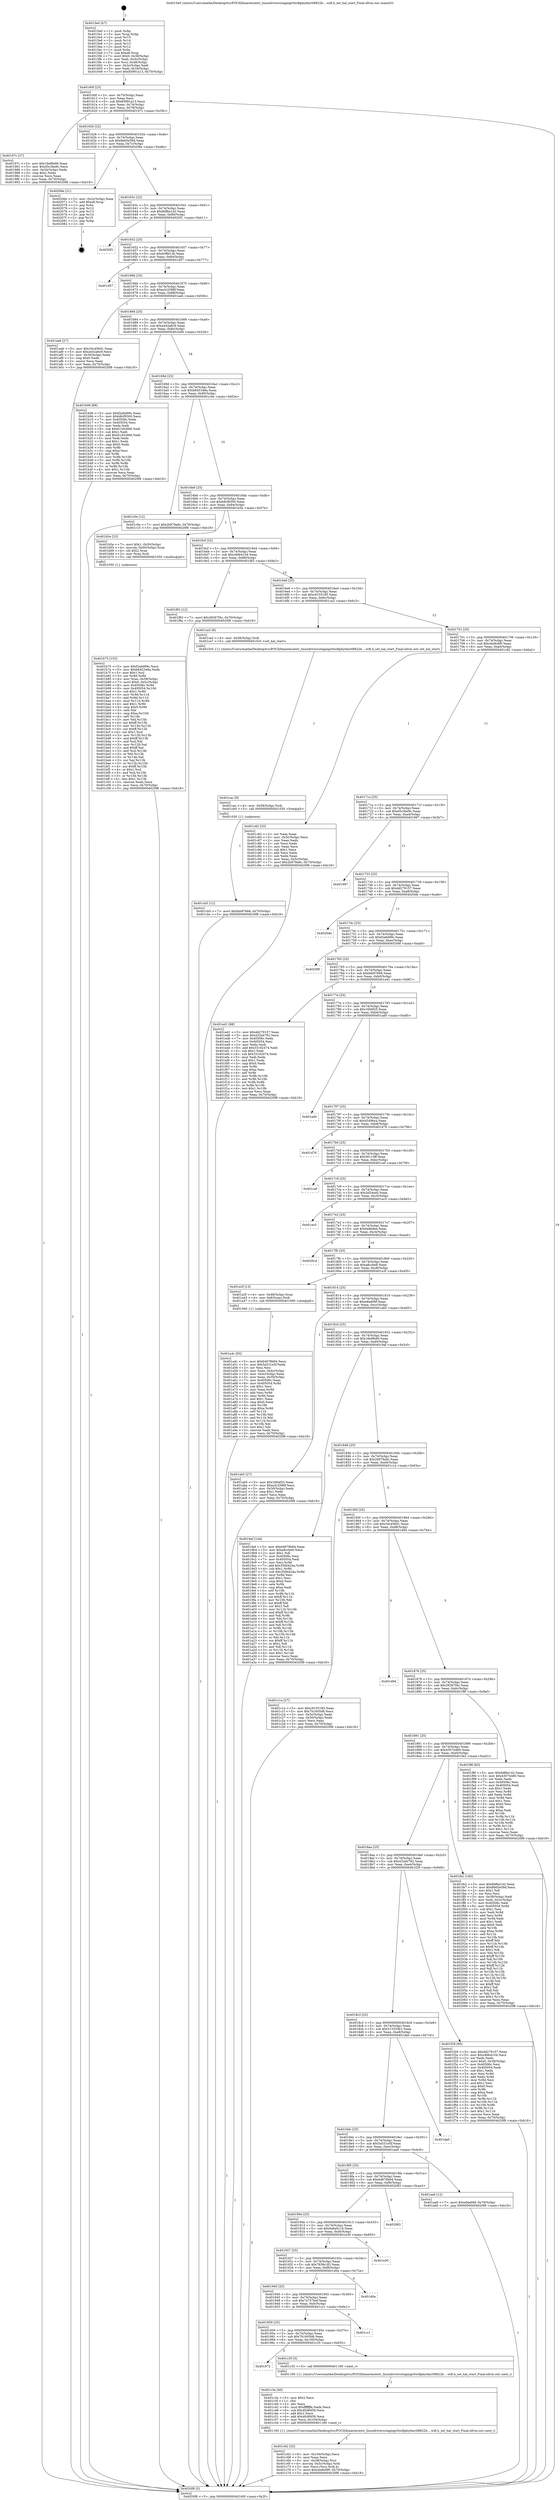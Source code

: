 digraph "0x4015e0" {
  label = "0x4015e0 (/mnt/c/Users/mathe/Desktop/tcc/POCII/binaries/extr_linuxdriversstagingrtlwifiphydmrtl8822b....wifi.h_set_hal_start_Final-ollvm.out::main(0))"
  labelloc = "t"
  node[shape=record]

  Entry [label="",width=0.3,height=0.3,shape=circle,fillcolor=black,style=filled]
  "0x40160f" [label="{
     0x40160f [23]\l
     | [instrs]\l
     &nbsp;&nbsp;0x40160f \<+3\>: mov -0x70(%rbp),%eax\l
     &nbsp;&nbsp;0x401612 \<+2\>: mov %eax,%ecx\l
     &nbsp;&nbsp;0x401614 \<+6\>: sub $0x85991a13,%ecx\l
     &nbsp;&nbsp;0x40161a \<+3\>: mov %eax,-0x74(%rbp)\l
     &nbsp;&nbsp;0x40161d \<+3\>: mov %ecx,-0x78(%rbp)\l
     &nbsp;&nbsp;0x401620 \<+6\>: je 000000000040197c \<main+0x39c\>\l
  }"]
  "0x40197c" [label="{
     0x40197c [27]\l
     | [instrs]\l
     &nbsp;&nbsp;0x40197c \<+5\>: mov $0x16e9fe90,%eax\l
     &nbsp;&nbsp;0x401981 \<+5\>: mov $0xd5c3be9c,%ecx\l
     &nbsp;&nbsp;0x401986 \<+3\>: mov -0x34(%rbp),%edx\l
     &nbsp;&nbsp;0x401989 \<+3\>: cmp $0x2,%edx\l
     &nbsp;&nbsp;0x40198c \<+3\>: cmovne %ecx,%eax\l
     &nbsp;&nbsp;0x40198f \<+3\>: mov %eax,-0x70(%rbp)\l
     &nbsp;&nbsp;0x401992 \<+5\>: jmp 00000000004020f8 \<main+0xb18\>\l
  }"]
  "0x401626" [label="{
     0x401626 [22]\l
     | [instrs]\l
     &nbsp;&nbsp;0x401626 \<+5\>: jmp 000000000040162b \<main+0x4b\>\l
     &nbsp;&nbsp;0x40162b \<+3\>: mov -0x74(%rbp),%eax\l
     &nbsp;&nbsp;0x40162e \<+5\>: sub $0x8b65e59d,%eax\l
     &nbsp;&nbsp;0x401633 \<+3\>: mov %eax,-0x7c(%rbp)\l
     &nbsp;&nbsp;0x401636 \<+6\>: je 000000000040206e \<main+0xa8e\>\l
  }"]
  "0x4020f8" [label="{
     0x4020f8 [5]\l
     | [instrs]\l
     &nbsp;&nbsp;0x4020f8 \<+5\>: jmp 000000000040160f \<main+0x2f\>\l
  }"]
  "0x4015e0" [label="{
     0x4015e0 [47]\l
     | [instrs]\l
     &nbsp;&nbsp;0x4015e0 \<+1\>: push %rbp\l
     &nbsp;&nbsp;0x4015e1 \<+3\>: mov %rsp,%rbp\l
     &nbsp;&nbsp;0x4015e4 \<+2\>: push %r15\l
     &nbsp;&nbsp;0x4015e6 \<+2\>: push %r14\l
     &nbsp;&nbsp;0x4015e8 \<+2\>: push %r13\l
     &nbsp;&nbsp;0x4015ea \<+2\>: push %r12\l
     &nbsp;&nbsp;0x4015ec \<+1\>: push %rbx\l
     &nbsp;&nbsp;0x4015ed \<+7\>: sub $0xe8,%rsp\l
     &nbsp;&nbsp;0x4015f4 \<+7\>: movl $0x0,-0x38(%rbp)\l
     &nbsp;&nbsp;0x4015fb \<+3\>: mov %edi,-0x3c(%rbp)\l
     &nbsp;&nbsp;0x4015fe \<+4\>: mov %rsi,-0x48(%rbp)\l
     &nbsp;&nbsp;0x401602 \<+3\>: mov -0x3c(%rbp),%edi\l
     &nbsp;&nbsp;0x401605 \<+3\>: mov %edi,-0x34(%rbp)\l
     &nbsp;&nbsp;0x401608 \<+7\>: movl $0x85991a13,-0x70(%rbp)\l
  }"]
  Exit [label="",width=0.3,height=0.3,shape=circle,fillcolor=black,style=filled,peripheries=2]
  "0x40206e" [label="{
     0x40206e [21]\l
     | [instrs]\l
     &nbsp;&nbsp;0x40206e \<+3\>: mov -0x2c(%rbp),%eax\l
     &nbsp;&nbsp;0x402071 \<+7\>: add $0xe8,%rsp\l
     &nbsp;&nbsp;0x402078 \<+1\>: pop %rbx\l
     &nbsp;&nbsp;0x402079 \<+2\>: pop %r12\l
     &nbsp;&nbsp;0x40207b \<+2\>: pop %r13\l
     &nbsp;&nbsp;0x40207d \<+2\>: pop %r14\l
     &nbsp;&nbsp;0x40207f \<+2\>: pop %r15\l
     &nbsp;&nbsp;0x402081 \<+1\>: pop %rbp\l
     &nbsp;&nbsp;0x402082 \<+1\>: ret\l
  }"]
  "0x40163c" [label="{
     0x40163c [22]\l
     | [instrs]\l
     &nbsp;&nbsp;0x40163c \<+5\>: jmp 0000000000401641 \<main+0x61\>\l
     &nbsp;&nbsp;0x401641 \<+3\>: mov -0x74(%rbp),%eax\l
     &nbsp;&nbsp;0x401644 \<+5\>: sub $0x8df6a142,%eax\l
     &nbsp;&nbsp;0x401649 \<+3\>: mov %eax,-0x80(%rbp)\l
     &nbsp;&nbsp;0x40164c \<+6\>: je 00000000004020f1 \<main+0xb11\>\l
  }"]
  "0x401cb5" [label="{
     0x401cb5 [12]\l
     | [instrs]\l
     &nbsp;&nbsp;0x401cb5 \<+7\>: movl $0xfab97666,-0x70(%rbp)\l
     &nbsp;&nbsp;0x401cbc \<+5\>: jmp 00000000004020f8 \<main+0xb18\>\l
  }"]
  "0x4020f1" [label="{
     0x4020f1\l
  }", style=dashed]
  "0x401652" [label="{
     0x401652 [25]\l
     | [instrs]\l
     &nbsp;&nbsp;0x401652 \<+5\>: jmp 0000000000401657 \<main+0x77\>\l
     &nbsp;&nbsp;0x401657 \<+3\>: mov -0x74(%rbp),%eax\l
     &nbsp;&nbsp;0x40165a \<+5\>: sub $0x93ffd13b,%eax\l
     &nbsp;&nbsp;0x40165f \<+6\>: mov %eax,-0x84(%rbp)\l
     &nbsp;&nbsp;0x401665 \<+6\>: je 0000000000401d57 \<main+0x777\>\l
  }"]
  "0x401cac" [label="{
     0x401cac [9]\l
     | [instrs]\l
     &nbsp;&nbsp;0x401cac \<+4\>: mov -0x58(%rbp),%rdi\l
     &nbsp;&nbsp;0x401cb0 \<+5\>: call 0000000000401030 \<free@plt\>\l
     | [calls]\l
     &nbsp;&nbsp;0x401030 \{1\} (unknown)\l
  }"]
  "0x401d57" [label="{
     0x401d57\l
  }", style=dashed]
  "0x40166b" [label="{
     0x40166b [25]\l
     | [instrs]\l
     &nbsp;&nbsp;0x40166b \<+5\>: jmp 0000000000401670 \<main+0x90\>\l
     &nbsp;&nbsp;0x401670 \<+3\>: mov -0x74(%rbp),%eax\l
     &nbsp;&nbsp;0x401673 \<+5\>: sub $0xa3c2588f,%eax\l
     &nbsp;&nbsp;0x401678 \<+6\>: mov %eax,-0x88(%rbp)\l
     &nbsp;&nbsp;0x40167e \<+6\>: je 0000000000401aeb \<main+0x50b\>\l
  }"]
  "0x401c62" [label="{
     0x401c62 [32]\l
     | [instrs]\l
     &nbsp;&nbsp;0x401c62 \<+6\>: mov -0x104(%rbp),%ecx\l
     &nbsp;&nbsp;0x401c68 \<+3\>: imul %eax,%ecx\l
     &nbsp;&nbsp;0x401c6b \<+4\>: mov -0x58(%rbp),%rsi\l
     &nbsp;&nbsp;0x401c6f \<+4\>: movslq -0x5c(%rbp),%rdi\l
     &nbsp;&nbsp;0x401c73 \<+3\>: mov %ecx,(%rsi,%rdi,4)\l
     &nbsp;&nbsp;0x401c76 \<+7\>: movl $0xcbe8c6f0,-0x70(%rbp)\l
     &nbsp;&nbsp;0x401c7d \<+5\>: jmp 00000000004020f8 \<main+0xb18\>\l
  }"]
  "0x401aeb" [label="{
     0x401aeb [27]\l
     | [instrs]\l
     &nbsp;&nbsp;0x401aeb \<+5\>: mov $0x34c456d1,%eax\l
     &nbsp;&nbsp;0x401af0 \<+5\>: mov $0xa442a6c9,%ecx\l
     &nbsp;&nbsp;0x401af5 \<+3\>: mov -0x30(%rbp),%edx\l
     &nbsp;&nbsp;0x401af8 \<+3\>: cmp $0x0,%edx\l
     &nbsp;&nbsp;0x401afb \<+3\>: cmove %ecx,%eax\l
     &nbsp;&nbsp;0x401afe \<+3\>: mov %eax,-0x70(%rbp)\l
     &nbsp;&nbsp;0x401b01 \<+5\>: jmp 00000000004020f8 \<main+0xb18\>\l
  }"]
  "0x401684" [label="{
     0x401684 [25]\l
     | [instrs]\l
     &nbsp;&nbsp;0x401684 \<+5\>: jmp 0000000000401689 \<main+0xa9\>\l
     &nbsp;&nbsp;0x401689 \<+3\>: mov -0x74(%rbp),%eax\l
     &nbsp;&nbsp;0x40168c \<+5\>: sub $0xa442a6c9,%eax\l
     &nbsp;&nbsp;0x401691 \<+6\>: mov %eax,-0x8c(%rbp)\l
     &nbsp;&nbsp;0x401697 \<+6\>: je 0000000000401b06 \<main+0x526\>\l
  }"]
  "0x401c3a" [label="{
     0x401c3a [40]\l
     | [instrs]\l
     &nbsp;&nbsp;0x401c3a \<+5\>: mov $0x2,%ecx\l
     &nbsp;&nbsp;0x401c3f \<+1\>: cltd\l
     &nbsp;&nbsp;0x401c40 \<+2\>: idiv %ecx\l
     &nbsp;&nbsp;0x401c42 \<+6\>: imul $0xfffffffe,%edx,%ecx\l
     &nbsp;&nbsp;0x401c48 \<+6\>: sub $0x4fc8f458,%ecx\l
     &nbsp;&nbsp;0x401c4e \<+3\>: add $0x1,%ecx\l
     &nbsp;&nbsp;0x401c51 \<+6\>: add $0x4fc8f458,%ecx\l
     &nbsp;&nbsp;0x401c57 \<+6\>: mov %ecx,-0x104(%rbp)\l
     &nbsp;&nbsp;0x401c5d \<+5\>: call 0000000000401160 \<next_i\>\l
     | [calls]\l
     &nbsp;&nbsp;0x401160 \{1\} (/mnt/c/Users/mathe/Desktop/tcc/POCII/binaries/extr_linuxdriversstagingrtlwifiphydmrtl8822b....wifi.h_set_hal_start_Final-ollvm.out::next_i)\l
  }"]
  "0x401b06" [label="{
     0x401b06 [88]\l
     | [instrs]\l
     &nbsp;&nbsp;0x401b06 \<+5\>: mov $0xf2a6d99c,%eax\l
     &nbsp;&nbsp;0x401b0b \<+5\>: mov $0xb8cf9300,%ecx\l
     &nbsp;&nbsp;0x401b10 \<+7\>: mov 0x40506c,%edx\l
     &nbsp;&nbsp;0x401b17 \<+7\>: mov 0x405054,%esi\l
     &nbsp;&nbsp;0x401b1e \<+2\>: mov %edx,%edi\l
     &nbsp;&nbsp;0x401b20 \<+6\>: sub $0x6145c666,%edi\l
     &nbsp;&nbsp;0x401b26 \<+3\>: sub $0x1,%edi\l
     &nbsp;&nbsp;0x401b29 \<+6\>: add $0x6145c666,%edi\l
     &nbsp;&nbsp;0x401b2f \<+3\>: imul %edi,%edx\l
     &nbsp;&nbsp;0x401b32 \<+3\>: and $0x1,%edx\l
     &nbsp;&nbsp;0x401b35 \<+3\>: cmp $0x0,%edx\l
     &nbsp;&nbsp;0x401b38 \<+4\>: sete %r8b\l
     &nbsp;&nbsp;0x401b3c \<+3\>: cmp $0xa,%esi\l
     &nbsp;&nbsp;0x401b3f \<+4\>: setl %r9b\l
     &nbsp;&nbsp;0x401b43 \<+3\>: mov %r8b,%r10b\l
     &nbsp;&nbsp;0x401b46 \<+3\>: and %r9b,%r10b\l
     &nbsp;&nbsp;0x401b49 \<+3\>: xor %r9b,%r8b\l
     &nbsp;&nbsp;0x401b4c \<+3\>: or %r8b,%r10b\l
     &nbsp;&nbsp;0x401b4f \<+4\>: test $0x1,%r10b\l
     &nbsp;&nbsp;0x401b53 \<+3\>: cmovne %ecx,%eax\l
     &nbsp;&nbsp;0x401b56 \<+3\>: mov %eax,-0x70(%rbp)\l
     &nbsp;&nbsp;0x401b59 \<+5\>: jmp 00000000004020f8 \<main+0xb18\>\l
  }"]
  "0x40169d" [label="{
     0x40169d [25]\l
     | [instrs]\l
     &nbsp;&nbsp;0x40169d \<+5\>: jmp 00000000004016a2 \<main+0xc2\>\l
     &nbsp;&nbsp;0x4016a2 \<+3\>: mov -0x74(%rbp),%eax\l
     &nbsp;&nbsp;0x4016a5 \<+5\>: sub $0xb645348a,%eax\l
     &nbsp;&nbsp;0x4016aa \<+6\>: mov %eax,-0x90(%rbp)\l
     &nbsp;&nbsp;0x4016b0 \<+6\>: je 0000000000401c0e \<main+0x62e\>\l
  }"]
  "0x401972" [label="{
     0x401972\l
  }", style=dashed]
  "0x401c0e" [label="{
     0x401c0e [12]\l
     | [instrs]\l
     &nbsp;&nbsp;0x401c0e \<+7\>: movl $0x2b979a9c,-0x70(%rbp)\l
     &nbsp;&nbsp;0x401c15 \<+5\>: jmp 00000000004020f8 \<main+0xb18\>\l
  }"]
  "0x4016b6" [label="{
     0x4016b6 [25]\l
     | [instrs]\l
     &nbsp;&nbsp;0x4016b6 \<+5\>: jmp 00000000004016bb \<main+0xdb\>\l
     &nbsp;&nbsp;0x4016bb \<+3\>: mov -0x74(%rbp),%eax\l
     &nbsp;&nbsp;0x4016be \<+5\>: sub $0xb8cf9300,%eax\l
     &nbsp;&nbsp;0x4016c3 \<+6\>: mov %eax,-0x94(%rbp)\l
     &nbsp;&nbsp;0x4016c9 \<+6\>: je 0000000000401b5e \<main+0x57e\>\l
  }"]
  "0x401c35" [label="{
     0x401c35 [5]\l
     | [instrs]\l
     &nbsp;&nbsp;0x401c35 \<+5\>: call 0000000000401160 \<next_i\>\l
     | [calls]\l
     &nbsp;&nbsp;0x401160 \{1\} (/mnt/c/Users/mathe/Desktop/tcc/POCII/binaries/extr_linuxdriversstagingrtlwifiphydmrtl8822b....wifi.h_set_hal_start_Final-ollvm.out::next_i)\l
  }"]
  "0x401b5e" [label="{
     0x401b5e [23]\l
     | [instrs]\l
     &nbsp;&nbsp;0x401b5e \<+7\>: movl $0x1,-0x50(%rbp)\l
     &nbsp;&nbsp;0x401b65 \<+4\>: movslq -0x50(%rbp),%rax\l
     &nbsp;&nbsp;0x401b69 \<+4\>: shl $0x2,%rax\l
     &nbsp;&nbsp;0x401b6d \<+3\>: mov %rax,%rdi\l
     &nbsp;&nbsp;0x401b70 \<+5\>: call 0000000000401050 \<malloc@plt\>\l
     | [calls]\l
     &nbsp;&nbsp;0x401050 \{1\} (unknown)\l
  }"]
  "0x4016cf" [label="{
     0x4016cf [25]\l
     | [instrs]\l
     &nbsp;&nbsp;0x4016cf \<+5\>: jmp 00000000004016d4 \<main+0xf4\>\l
     &nbsp;&nbsp;0x4016d4 \<+3\>: mov -0x74(%rbp),%eax\l
     &nbsp;&nbsp;0x4016d7 \<+5\>: sub $0xc8db4104,%eax\l
     &nbsp;&nbsp;0x4016dc \<+6\>: mov %eax,-0x98(%rbp)\l
     &nbsp;&nbsp;0x4016e2 \<+6\>: je 0000000000401f83 \<main+0x9a3\>\l
  }"]
  "0x401959" [label="{
     0x401959 [25]\l
     | [instrs]\l
     &nbsp;&nbsp;0x401959 \<+5\>: jmp 000000000040195e \<main+0x37e\>\l
     &nbsp;&nbsp;0x40195e \<+3\>: mov -0x74(%rbp),%eax\l
     &nbsp;&nbsp;0x401961 \<+5\>: sub $0x7b1605d6,%eax\l
     &nbsp;&nbsp;0x401966 \<+6\>: mov %eax,-0x100(%rbp)\l
     &nbsp;&nbsp;0x40196c \<+6\>: je 0000000000401c35 \<main+0x655\>\l
  }"]
  "0x401f83" [label="{
     0x401f83 [12]\l
     | [instrs]\l
     &nbsp;&nbsp;0x401f83 \<+7\>: movl $0x38367f4c,-0x70(%rbp)\l
     &nbsp;&nbsp;0x401f8a \<+5\>: jmp 00000000004020f8 \<main+0xb18\>\l
  }"]
  "0x4016e8" [label="{
     0x4016e8 [25]\l
     | [instrs]\l
     &nbsp;&nbsp;0x4016e8 \<+5\>: jmp 00000000004016ed \<main+0x10d\>\l
     &nbsp;&nbsp;0x4016ed \<+3\>: mov -0x74(%rbp),%eax\l
     &nbsp;&nbsp;0x4016f0 \<+5\>: sub $0xc9155185,%eax\l
     &nbsp;&nbsp;0x4016f5 \<+6\>: mov %eax,-0x9c(%rbp)\l
     &nbsp;&nbsp;0x4016fb \<+6\>: je 0000000000401ca3 \<main+0x6c3\>\l
  }"]
  "0x401cc1" [label="{
     0x401cc1\l
  }", style=dashed]
  "0x401ca3" [label="{
     0x401ca3 [9]\l
     | [instrs]\l
     &nbsp;&nbsp;0x401ca3 \<+4\>: mov -0x58(%rbp),%rdi\l
     &nbsp;&nbsp;0x401ca7 \<+5\>: call 00000000004015c0 \<set_hal_start\>\l
     | [calls]\l
     &nbsp;&nbsp;0x4015c0 \{1\} (/mnt/c/Users/mathe/Desktop/tcc/POCII/binaries/extr_linuxdriversstagingrtlwifiphydmrtl8822b....wifi.h_set_hal_start_Final-ollvm.out::set_hal_start)\l
  }"]
  "0x401701" [label="{
     0x401701 [25]\l
     | [instrs]\l
     &nbsp;&nbsp;0x401701 \<+5\>: jmp 0000000000401706 \<main+0x126\>\l
     &nbsp;&nbsp;0x401706 \<+3\>: mov -0x74(%rbp),%eax\l
     &nbsp;&nbsp;0x401709 \<+5\>: sub $0xcbe8c6f0,%eax\l
     &nbsp;&nbsp;0x40170e \<+6\>: mov %eax,-0xa0(%rbp)\l
     &nbsp;&nbsp;0x401714 \<+6\>: je 0000000000401c82 \<main+0x6a2\>\l
  }"]
  "0x401940" [label="{
     0x401940 [25]\l
     | [instrs]\l
     &nbsp;&nbsp;0x401940 \<+5\>: jmp 0000000000401945 \<main+0x365\>\l
     &nbsp;&nbsp;0x401945 \<+3\>: mov -0x74(%rbp),%eax\l
     &nbsp;&nbsp;0x401948 \<+5\>: sub $0x7a757bef,%eax\l
     &nbsp;&nbsp;0x40194d \<+6\>: mov %eax,-0xfc(%rbp)\l
     &nbsp;&nbsp;0x401953 \<+6\>: je 0000000000401cc1 \<main+0x6e1\>\l
  }"]
  "0x401c82" [label="{
     0x401c82 [33]\l
     | [instrs]\l
     &nbsp;&nbsp;0x401c82 \<+2\>: xor %eax,%eax\l
     &nbsp;&nbsp;0x401c84 \<+3\>: mov -0x5c(%rbp),%ecx\l
     &nbsp;&nbsp;0x401c87 \<+2\>: mov %eax,%edx\l
     &nbsp;&nbsp;0x401c89 \<+2\>: sub %ecx,%edx\l
     &nbsp;&nbsp;0x401c8b \<+2\>: mov %eax,%ecx\l
     &nbsp;&nbsp;0x401c8d \<+3\>: sub $0x1,%ecx\l
     &nbsp;&nbsp;0x401c90 \<+2\>: add %ecx,%edx\l
     &nbsp;&nbsp;0x401c92 \<+2\>: sub %edx,%eax\l
     &nbsp;&nbsp;0x401c94 \<+3\>: mov %eax,-0x5c(%rbp)\l
     &nbsp;&nbsp;0x401c97 \<+7\>: movl $0x2b979a9c,-0x70(%rbp)\l
     &nbsp;&nbsp;0x401c9e \<+5\>: jmp 00000000004020f8 \<main+0xb18\>\l
  }"]
  "0x40171a" [label="{
     0x40171a [25]\l
     | [instrs]\l
     &nbsp;&nbsp;0x40171a \<+5\>: jmp 000000000040171f \<main+0x13f\>\l
     &nbsp;&nbsp;0x40171f \<+3\>: mov -0x74(%rbp),%eax\l
     &nbsp;&nbsp;0x401722 \<+5\>: sub $0xd5c3be9c,%eax\l
     &nbsp;&nbsp;0x401727 \<+6\>: mov %eax,-0xa4(%rbp)\l
     &nbsp;&nbsp;0x40172d \<+6\>: je 0000000000401997 \<main+0x3b7\>\l
  }"]
  "0x401d0a" [label="{
     0x401d0a\l
  }", style=dashed]
  "0x401997" [label="{
     0x401997\l
  }", style=dashed]
  "0x401733" [label="{
     0x401733 [25]\l
     | [instrs]\l
     &nbsp;&nbsp;0x401733 \<+5\>: jmp 0000000000401738 \<main+0x158\>\l
     &nbsp;&nbsp;0x401738 \<+3\>: mov -0x74(%rbp),%eax\l
     &nbsp;&nbsp;0x40173b \<+5\>: sub $0xdd279157,%eax\l
     &nbsp;&nbsp;0x401740 \<+6\>: mov %eax,-0xa8(%rbp)\l
     &nbsp;&nbsp;0x401746 \<+6\>: je 00000000004020de \<main+0xafe\>\l
  }"]
  "0x401927" [label="{
     0x401927 [25]\l
     | [instrs]\l
     &nbsp;&nbsp;0x401927 \<+5\>: jmp 000000000040192c \<main+0x34c\>\l
     &nbsp;&nbsp;0x40192c \<+3\>: mov -0x74(%rbp),%eax\l
     &nbsp;&nbsp;0x40192f \<+5\>: sub $0x783fe182,%eax\l
     &nbsp;&nbsp;0x401934 \<+6\>: mov %eax,-0xf8(%rbp)\l
     &nbsp;&nbsp;0x40193a \<+6\>: je 0000000000401d0a \<main+0x72a\>\l
  }"]
  "0x4020de" [label="{
     0x4020de\l
  }", style=dashed]
  "0x40174c" [label="{
     0x40174c [25]\l
     | [instrs]\l
     &nbsp;&nbsp;0x40174c \<+5\>: jmp 0000000000401751 \<main+0x171\>\l
     &nbsp;&nbsp;0x401751 \<+3\>: mov -0x74(%rbp),%eax\l
     &nbsp;&nbsp;0x401754 \<+5\>: sub $0xf2a6d99c,%eax\l
     &nbsp;&nbsp;0x401759 \<+6\>: mov %eax,-0xac(%rbp)\l
     &nbsp;&nbsp;0x40175f \<+6\>: je 000000000040209f \<main+0xabf\>\l
  }"]
  "0x401e30" [label="{
     0x401e30\l
  }", style=dashed]
  "0x40209f" [label="{
     0x40209f\l
  }", style=dashed]
  "0x401765" [label="{
     0x401765 [25]\l
     | [instrs]\l
     &nbsp;&nbsp;0x401765 \<+5\>: jmp 000000000040176a \<main+0x18a\>\l
     &nbsp;&nbsp;0x40176a \<+3\>: mov -0x74(%rbp),%eax\l
     &nbsp;&nbsp;0x40176d \<+5\>: sub $0xfab97666,%eax\l
     &nbsp;&nbsp;0x401772 \<+6\>: mov %eax,-0xb0(%rbp)\l
     &nbsp;&nbsp;0x401778 \<+6\>: je 0000000000401ed1 \<main+0x8f1\>\l
  }"]
  "0x40190e" [label="{
     0x40190e [25]\l
     | [instrs]\l
     &nbsp;&nbsp;0x40190e \<+5\>: jmp 0000000000401913 \<main+0x333\>\l
     &nbsp;&nbsp;0x401913 \<+3\>: mov -0x74(%rbp),%eax\l
     &nbsp;&nbsp;0x401916 \<+5\>: sub $0x6a6a911b,%eax\l
     &nbsp;&nbsp;0x40191b \<+6\>: mov %eax,-0xf4(%rbp)\l
     &nbsp;&nbsp;0x401921 \<+6\>: je 0000000000401e30 \<main+0x850\>\l
  }"]
  "0x401ed1" [label="{
     0x401ed1 [88]\l
     | [instrs]\l
     &nbsp;&nbsp;0x401ed1 \<+5\>: mov $0xdd279157,%eax\l
     &nbsp;&nbsp;0x401ed6 \<+5\>: mov $0x432eb792,%ecx\l
     &nbsp;&nbsp;0x401edb \<+7\>: mov 0x40506c,%edx\l
     &nbsp;&nbsp;0x401ee2 \<+7\>: mov 0x405054,%esi\l
     &nbsp;&nbsp;0x401ee9 \<+2\>: mov %edx,%edi\l
     &nbsp;&nbsp;0x401eeb \<+6\>: add $0x33192474,%edi\l
     &nbsp;&nbsp;0x401ef1 \<+3\>: sub $0x1,%edi\l
     &nbsp;&nbsp;0x401ef4 \<+6\>: sub $0x33192474,%edi\l
     &nbsp;&nbsp;0x401efa \<+3\>: imul %edi,%edx\l
     &nbsp;&nbsp;0x401efd \<+3\>: and $0x1,%edx\l
     &nbsp;&nbsp;0x401f00 \<+3\>: cmp $0x0,%edx\l
     &nbsp;&nbsp;0x401f03 \<+4\>: sete %r8b\l
     &nbsp;&nbsp;0x401f07 \<+3\>: cmp $0xa,%esi\l
     &nbsp;&nbsp;0x401f0a \<+4\>: setl %r9b\l
     &nbsp;&nbsp;0x401f0e \<+3\>: mov %r8b,%r10b\l
     &nbsp;&nbsp;0x401f11 \<+3\>: and %r9b,%r10b\l
     &nbsp;&nbsp;0x401f14 \<+3\>: xor %r9b,%r8b\l
     &nbsp;&nbsp;0x401f17 \<+3\>: or %r8b,%r10b\l
     &nbsp;&nbsp;0x401f1a \<+4\>: test $0x1,%r10b\l
     &nbsp;&nbsp;0x401f1e \<+3\>: cmovne %ecx,%eax\l
     &nbsp;&nbsp;0x401f21 \<+3\>: mov %eax,-0x70(%rbp)\l
     &nbsp;&nbsp;0x401f24 \<+5\>: jmp 00000000004020f8 \<main+0xb18\>\l
  }"]
  "0x40177e" [label="{
     0x40177e [25]\l
     | [instrs]\l
     &nbsp;&nbsp;0x40177e \<+5\>: jmp 0000000000401783 \<main+0x1a3\>\l
     &nbsp;&nbsp;0x401783 \<+3\>: mov -0x74(%rbp),%eax\l
     &nbsp;&nbsp;0x401786 \<+5\>: sub $0x1684f25,%eax\l
     &nbsp;&nbsp;0x40178b \<+6\>: mov %eax,-0xb4(%rbp)\l
     &nbsp;&nbsp;0x401791 \<+6\>: je 0000000000401ad0 \<main+0x4f0\>\l
  }"]
  "0x402083" [label="{
     0x402083\l
  }", style=dashed]
  "0x401ad0" [label="{
     0x401ad0\l
  }", style=dashed]
  "0x401797" [label="{
     0x401797 [25]\l
     | [instrs]\l
     &nbsp;&nbsp;0x401797 \<+5\>: jmp 000000000040179c \<main+0x1bc\>\l
     &nbsp;&nbsp;0x40179c \<+3\>: mov -0x74(%rbp),%eax\l
     &nbsp;&nbsp;0x40179f \<+5\>: sub $0x4549bca,%eax\l
     &nbsp;&nbsp;0x4017a4 \<+6\>: mov %eax,-0xb8(%rbp)\l
     &nbsp;&nbsp;0x4017aa \<+6\>: je 0000000000401d76 \<main+0x796\>\l
  }"]
  "0x401b75" [label="{
     0x401b75 [153]\l
     | [instrs]\l
     &nbsp;&nbsp;0x401b75 \<+5\>: mov $0xf2a6d99c,%ecx\l
     &nbsp;&nbsp;0x401b7a \<+5\>: mov $0xb645348a,%edx\l
     &nbsp;&nbsp;0x401b7f \<+3\>: mov $0x1,%sil\l
     &nbsp;&nbsp;0x401b82 \<+3\>: xor %r8d,%r8d\l
     &nbsp;&nbsp;0x401b85 \<+4\>: mov %rax,-0x58(%rbp)\l
     &nbsp;&nbsp;0x401b89 \<+7\>: movl $0x0,-0x5c(%rbp)\l
     &nbsp;&nbsp;0x401b90 \<+8\>: mov 0x40506c,%r9d\l
     &nbsp;&nbsp;0x401b98 \<+8\>: mov 0x405054,%r10d\l
     &nbsp;&nbsp;0x401ba0 \<+4\>: sub $0x1,%r8d\l
     &nbsp;&nbsp;0x401ba4 \<+3\>: mov %r9d,%r11d\l
     &nbsp;&nbsp;0x401ba7 \<+3\>: add %r8d,%r11d\l
     &nbsp;&nbsp;0x401baa \<+4\>: imul %r11d,%r9d\l
     &nbsp;&nbsp;0x401bae \<+4\>: and $0x1,%r9d\l
     &nbsp;&nbsp;0x401bb2 \<+4\>: cmp $0x0,%r9d\l
     &nbsp;&nbsp;0x401bb6 \<+3\>: sete %bl\l
     &nbsp;&nbsp;0x401bb9 \<+4\>: cmp $0xa,%r10d\l
     &nbsp;&nbsp;0x401bbd \<+4\>: setl %r14b\l
     &nbsp;&nbsp;0x401bc1 \<+3\>: mov %bl,%r15b\l
     &nbsp;&nbsp;0x401bc4 \<+4\>: xor $0xff,%r15b\l
     &nbsp;&nbsp;0x401bc8 \<+3\>: mov %r14b,%r12b\l
     &nbsp;&nbsp;0x401bcb \<+4\>: xor $0xff,%r12b\l
     &nbsp;&nbsp;0x401bcf \<+4\>: xor $0x1,%sil\l
     &nbsp;&nbsp;0x401bd3 \<+3\>: mov %r15b,%r13b\l
     &nbsp;&nbsp;0x401bd6 \<+4\>: and $0xff,%r13b\l
     &nbsp;&nbsp;0x401bda \<+3\>: and %sil,%bl\l
     &nbsp;&nbsp;0x401bdd \<+3\>: mov %r12b,%al\l
     &nbsp;&nbsp;0x401be0 \<+2\>: and $0xff,%al\l
     &nbsp;&nbsp;0x401be2 \<+3\>: and %sil,%r14b\l
     &nbsp;&nbsp;0x401be5 \<+3\>: or %bl,%r13b\l
     &nbsp;&nbsp;0x401be8 \<+3\>: or %r14b,%al\l
     &nbsp;&nbsp;0x401beb \<+3\>: xor %al,%r13b\l
     &nbsp;&nbsp;0x401bee \<+3\>: or %r12b,%r15b\l
     &nbsp;&nbsp;0x401bf1 \<+4\>: xor $0xff,%r15b\l
     &nbsp;&nbsp;0x401bf5 \<+4\>: or $0x1,%sil\l
     &nbsp;&nbsp;0x401bf9 \<+3\>: and %sil,%r15b\l
     &nbsp;&nbsp;0x401bfc \<+3\>: or %r15b,%r13b\l
     &nbsp;&nbsp;0x401bff \<+4\>: test $0x1,%r13b\l
     &nbsp;&nbsp;0x401c03 \<+3\>: cmovne %edx,%ecx\l
     &nbsp;&nbsp;0x401c06 \<+3\>: mov %ecx,-0x70(%rbp)\l
     &nbsp;&nbsp;0x401c09 \<+5\>: jmp 00000000004020f8 \<main+0xb18\>\l
  }"]
  "0x401d76" [label="{
     0x401d76\l
  }", style=dashed]
  "0x4017b0" [label="{
     0x4017b0 [25]\l
     | [instrs]\l
     &nbsp;&nbsp;0x4017b0 \<+5\>: jmp 00000000004017b5 \<main+0x1d5\>\l
     &nbsp;&nbsp;0x4017b5 \<+3\>: mov -0x74(%rbp),%eax\l
     &nbsp;&nbsp;0x4017b8 \<+5\>: sub $0x58110ff,%eax\l
     &nbsp;&nbsp;0x4017bd \<+6\>: mov %eax,-0xbc(%rbp)\l
     &nbsp;&nbsp;0x4017c3 \<+6\>: je 0000000000401cef \<main+0x70f\>\l
  }"]
  "0x4018f5" [label="{
     0x4018f5 [25]\l
     | [instrs]\l
     &nbsp;&nbsp;0x4018f5 \<+5\>: jmp 00000000004018fa \<main+0x31a\>\l
     &nbsp;&nbsp;0x4018fa \<+3\>: mov -0x74(%rbp),%eax\l
     &nbsp;&nbsp;0x4018fd \<+5\>: sub $0x64678b94,%eax\l
     &nbsp;&nbsp;0x401902 \<+6\>: mov %eax,-0xf0(%rbp)\l
     &nbsp;&nbsp;0x401908 \<+6\>: je 0000000000402083 \<main+0xaa3\>\l
  }"]
  "0x401cef" [label="{
     0x401cef\l
  }", style=dashed]
  "0x4017c9" [label="{
     0x4017c9 [25]\l
     | [instrs]\l
     &nbsp;&nbsp;0x4017c9 \<+5\>: jmp 00000000004017ce \<main+0x1ee\>\l
     &nbsp;&nbsp;0x4017ce \<+3\>: mov -0x74(%rbp),%eax\l
     &nbsp;&nbsp;0x4017d1 \<+5\>: sub $0x5d54ea0,%eax\l
     &nbsp;&nbsp;0x4017d6 \<+6\>: mov %eax,-0xc0(%rbp)\l
     &nbsp;&nbsp;0x4017dc \<+6\>: je 0000000000401ec5 \<main+0x8e5\>\l
  }"]
  "0x401aa9" [label="{
     0x401aa9 [12]\l
     | [instrs]\l
     &nbsp;&nbsp;0x401aa9 \<+7\>: movl $0xe8ad06f,-0x70(%rbp)\l
     &nbsp;&nbsp;0x401ab0 \<+5\>: jmp 00000000004020f8 \<main+0xb18\>\l
  }"]
  "0x401ec5" [label="{
     0x401ec5\l
  }", style=dashed]
  "0x4017e2" [label="{
     0x4017e2 [25]\l
     | [instrs]\l
     &nbsp;&nbsp;0x4017e2 \<+5\>: jmp 00000000004017e7 \<main+0x207\>\l
     &nbsp;&nbsp;0x4017e7 \<+3\>: mov -0x74(%rbp),%eax\l
     &nbsp;&nbsp;0x4017ea \<+5\>: sub $0x6a9b9ee,%eax\l
     &nbsp;&nbsp;0x4017ef \<+6\>: mov %eax,-0xc4(%rbp)\l
     &nbsp;&nbsp;0x4017f5 \<+6\>: je 00000000004020cd \<main+0xaed\>\l
  }"]
  "0x4018dc" [label="{
     0x4018dc [25]\l
     | [instrs]\l
     &nbsp;&nbsp;0x4018dc \<+5\>: jmp 00000000004018e1 \<main+0x301\>\l
     &nbsp;&nbsp;0x4018e1 \<+3\>: mov -0x74(%rbp),%eax\l
     &nbsp;&nbsp;0x4018e4 \<+5\>: sub $0x5a531e5f,%eax\l
     &nbsp;&nbsp;0x4018e9 \<+6\>: mov %eax,-0xec(%rbp)\l
     &nbsp;&nbsp;0x4018ef \<+6\>: je 0000000000401aa9 \<main+0x4c9\>\l
  }"]
  "0x4020cd" [label="{
     0x4020cd\l
  }", style=dashed]
  "0x4017fb" [label="{
     0x4017fb [25]\l
     | [instrs]\l
     &nbsp;&nbsp;0x4017fb \<+5\>: jmp 0000000000401800 \<main+0x220\>\l
     &nbsp;&nbsp;0x401800 \<+3\>: mov -0x74(%rbp),%eax\l
     &nbsp;&nbsp;0x401803 \<+5\>: sub $0xa8ccbe8,%eax\l
     &nbsp;&nbsp;0x401808 \<+6\>: mov %eax,-0xc8(%rbp)\l
     &nbsp;&nbsp;0x40180e \<+6\>: je 0000000000401a3f \<main+0x45f\>\l
  }"]
  "0x401da0" [label="{
     0x401da0\l
  }", style=dashed]
  "0x401a3f" [label="{
     0x401a3f [13]\l
     | [instrs]\l
     &nbsp;&nbsp;0x401a3f \<+4\>: mov -0x48(%rbp),%rax\l
     &nbsp;&nbsp;0x401a43 \<+4\>: mov 0x8(%rax),%rdi\l
     &nbsp;&nbsp;0x401a47 \<+5\>: call 0000000000401060 \<atoi@plt\>\l
     | [calls]\l
     &nbsp;&nbsp;0x401060 \{1\} (unknown)\l
  }"]
  "0x401814" [label="{
     0x401814 [25]\l
     | [instrs]\l
     &nbsp;&nbsp;0x401814 \<+5\>: jmp 0000000000401819 \<main+0x239\>\l
     &nbsp;&nbsp;0x401819 \<+3\>: mov -0x74(%rbp),%eax\l
     &nbsp;&nbsp;0x40181c \<+5\>: sub $0xe8ad06f,%eax\l
     &nbsp;&nbsp;0x401821 \<+6\>: mov %eax,-0xcc(%rbp)\l
     &nbsp;&nbsp;0x401827 \<+6\>: je 0000000000401ab5 \<main+0x4d5\>\l
  }"]
  "0x4018c3" [label="{
     0x4018c3 [25]\l
     | [instrs]\l
     &nbsp;&nbsp;0x4018c3 \<+5\>: jmp 00000000004018c8 \<main+0x2e8\>\l
     &nbsp;&nbsp;0x4018c8 \<+3\>: mov -0x74(%rbp),%eax\l
     &nbsp;&nbsp;0x4018cb \<+5\>: sub $0x513320b1,%eax\l
     &nbsp;&nbsp;0x4018d0 \<+6\>: mov %eax,-0xe8(%rbp)\l
     &nbsp;&nbsp;0x4018d6 \<+6\>: je 0000000000401da0 \<main+0x7c0\>\l
  }"]
  "0x401ab5" [label="{
     0x401ab5 [27]\l
     | [instrs]\l
     &nbsp;&nbsp;0x401ab5 \<+5\>: mov $0x1684f25,%eax\l
     &nbsp;&nbsp;0x401aba \<+5\>: mov $0xa3c2588f,%ecx\l
     &nbsp;&nbsp;0x401abf \<+3\>: mov -0x30(%rbp),%edx\l
     &nbsp;&nbsp;0x401ac2 \<+3\>: cmp $0x1,%edx\l
     &nbsp;&nbsp;0x401ac5 \<+3\>: cmovl %ecx,%eax\l
     &nbsp;&nbsp;0x401ac8 \<+3\>: mov %eax,-0x70(%rbp)\l
     &nbsp;&nbsp;0x401acb \<+5\>: jmp 00000000004020f8 \<main+0xb18\>\l
  }"]
  "0x40182d" [label="{
     0x40182d [25]\l
     | [instrs]\l
     &nbsp;&nbsp;0x40182d \<+5\>: jmp 0000000000401832 \<main+0x252\>\l
     &nbsp;&nbsp;0x401832 \<+3\>: mov -0x74(%rbp),%eax\l
     &nbsp;&nbsp;0x401835 \<+5\>: sub $0x16e9fe90,%eax\l
     &nbsp;&nbsp;0x40183a \<+6\>: mov %eax,-0xd0(%rbp)\l
     &nbsp;&nbsp;0x401840 \<+6\>: je 00000000004019af \<main+0x3cf\>\l
  }"]
  "0x401f29" [label="{
     0x401f29 [90]\l
     | [instrs]\l
     &nbsp;&nbsp;0x401f29 \<+5\>: mov $0xdd279157,%eax\l
     &nbsp;&nbsp;0x401f2e \<+5\>: mov $0xc8db4104,%ecx\l
     &nbsp;&nbsp;0x401f33 \<+2\>: xor %edx,%edx\l
     &nbsp;&nbsp;0x401f35 \<+7\>: movl $0x0,-0x38(%rbp)\l
     &nbsp;&nbsp;0x401f3c \<+7\>: mov 0x40506c,%esi\l
     &nbsp;&nbsp;0x401f43 \<+7\>: mov 0x405054,%edi\l
     &nbsp;&nbsp;0x401f4a \<+3\>: sub $0x1,%edx\l
     &nbsp;&nbsp;0x401f4d \<+3\>: mov %esi,%r8d\l
     &nbsp;&nbsp;0x401f50 \<+3\>: add %edx,%r8d\l
     &nbsp;&nbsp;0x401f53 \<+4\>: imul %r8d,%esi\l
     &nbsp;&nbsp;0x401f57 \<+3\>: and $0x1,%esi\l
     &nbsp;&nbsp;0x401f5a \<+3\>: cmp $0x0,%esi\l
     &nbsp;&nbsp;0x401f5d \<+4\>: sete %r9b\l
     &nbsp;&nbsp;0x401f61 \<+3\>: cmp $0xa,%edi\l
     &nbsp;&nbsp;0x401f64 \<+4\>: setl %r10b\l
     &nbsp;&nbsp;0x401f68 \<+3\>: mov %r9b,%r11b\l
     &nbsp;&nbsp;0x401f6b \<+3\>: and %r10b,%r11b\l
     &nbsp;&nbsp;0x401f6e \<+3\>: xor %r10b,%r9b\l
     &nbsp;&nbsp;0x401f71 \<+3\>: or %r9b,%r11b\l
     &nbsp;&nbsp;0x401f74 \<+4\>: test $0x1,%r11b\l
     &nbsp;&nbsp;0x401f78 \<+3\>: cmovne %ecx,%eax\l
     &nbsp;&nbsp;0x401f7b \<+3\>: mov %eax,-0x70(%rbp)\l
     &nbsp;&nbsp;0x401f7e \<+5\>: jmp 00000000004020f8 \<main+0xb18\>\l
  }"]
  "0x4019af" [label="{
     0x4019af [144]\l
     | [instrs]\l
     &nbsp;&nbsp;0x4019af \<+5\>: mov $0x64678b94,%eax\l
     &nbsp;&nbsp;0x4019b4 \<+5\>: mov $0xa8ccbe8,%ecx\l
     &nbsp;&nbsp;0x4019b9 \<+2\>: mov $0x1,%dl\l
     &nbsp;&nbsp;0x4019bb \<+7\>: mov 0x40506c,%esi\l
     &nbsp;&nbsp;0x4019c2 \<+7\>: mov 0x405054,%edi\l
     &nbsp;&nbsp;0x4019c9 \<+3\>: mov %esi,%r8d\l
     &nbsp;&nbsp;0x4019cc \<+7\>: add $0x350b424a,%r8d\l
     &nbsp;&nbsp;0x4019d3 \<+4\>: sub $0x1,%r8d\l
     &nbsp;&nbsp;0x4019d7 \<+7\>: sub $0x350b424a,%r8d\l
     &nbsp;&nbsp;0x4019de \<+4\>: imul %r8d,%esi\l
     &nbsp;&nbsp;0x4019e2 \<+3\>: and $0x1,%esi\l
     &nbsp;&nbsp;0x4019e5 \<+3\>: cmp $0x0,%esi\l
     &nbsp;&nbsp;0x4019e8 \<+4\>: sete %r9b\l
     &nbsp;&nbsp;0x4019ec \<+3\>: cmp $0xa,%edi\l
     &nbsp;&nbsp;0x4019ef \<+4\>: setl %r10b\l
     &nbsp;&nbsp;0x4019f3 \<+3\>: mov %r9b,%r11b\l
     &nbsp;&nbsp;0x4019f6 \<+4\>: xor $0xff,%r11b\l
     &nbsp;&nbsp;0x4019fa \<+3\>: mov %r10b,%bl\l
     &nbsp;&nbsp;0x4019fd \<+3\>: xor $0xff,%bl\l
     &nbsp;&nbsp;0x401a00 \<+3\>: xor $0x1,%dl\l
     &nbsp;&nbsp;0x401a03 \<+3\>: mov %r11b,%r14b\l
     &nbsp;&nbsp;0x401a06 \<+4\>: and $0xff,%r14b\l
     &nbsp;&nbsp;0x401a0a \<+3\>: and %dl,%r9b\l
     &nbsp;&nbsp;0x401a0d \<+3\>: mov %bl,%r15b\l
     &nbsp;&nbsp;0x401a10 \<+4\>: and $0xff,%r15b\l
     &nbsp;&nbsp;0x401a14 \<+3\>: and %dl,%r10b\l
     &nbsp;&nbsp;0x401a17 \<+3\>: or %r9b,%r14b\l
     &nbsp;&nbsp;0x401a1a \<+3\>: or %r10b,%r15b\l
     &nbsp;&nbsp;0x401a1d \<+3\>: xor %r15b,%r14b\l
     &nbsp;&nbsp;0x401a20 \<+3\>: or %bl,%r11b\l
     &nbsp;&nbsp;0x401a23 \<+4\>: xor $0xff,%r11b\l
     &nbsp;&nbsp;0x401a27 \<+3\>: or $0x1,%dl\l
     &nbsp;&nbsp;0x401a2a \<+3\>: and %dl,%r11b\l
     &nbsp;&nbsp;0x401a2d \<+3\>: or %r11b,%r14b\l
     &nbsp;&nbsp;0x401a30 \<+4\>: test $0x1,%r14b\l
     &nbsp;&nbsp;0x401a34 \<+3\>: cmovne %ecx,%eax\l
     &nbsp;&nbsp;0x401a37 \<+3\>: mov %eax,-0x70(%rbp)\l
     &nbsp;&nbsp;0x401a3a \<+5\>: jmp 00000000004020f8 \<main+0xb18\>\l
  }"]
  "0x401846" [label="{
     0x401846 [25]\l
     | [instrs]\l
     &nbsp;&nbsp;0x401846 \<+5\>: jmp 000000000040184b \<main+0x26b\>\l
     &nbsp;&nbsp;0x40184b \<+3\>: mov -0x74(%rbp),%eax\l
     &nbsp;&nbsp;0x40184e \<+5\>: sub $0x2b979a9c,%eax\l
     &nbsp;&nbsp;0x401853 \<+6\>: mov %eax,-0xd4(%rbp)\l
     &nbsp;&nbsp;0x401859 \<+6\>: je 0000000000401c1a \<main+0x63a\>\l
  }"]
  "0x401a4c" [label="{
     0x401a4c [93]\l
     | [instrs]\l
     &nbsp;&nbsp;0x401a4c \<+5\>: mov $0x64678b94,%ecx\l
     &nbsp;&nbsp;0x401a51 \<+5\>: mov $0x5a531e5f,%edx\l
     &nbsp;&nbsp;0x401a56 \<+2\>: xor %esi,%esi\l
     &nbsp;&nbsp;0x401a58 \<+3\>: mov %eax,-0x4c(%rbp)\l
     &nbsp;&nbsp;0x401a5b \<+3\>: mov -0x4c(%rbp),%eax\l
     &nbsp;&nbsp;0x401a5e \<+3\>: mov %eax,-0x30(%rbp)\l
     &nbsp;&nbsp;0x401a61 \<+7\>: mov 0x40506c,%eax\l
     &nbsp;&nbsp;0x401a68 \<+8\>: mov 0x405054,%r8d\l
     &nbsp;&nbsp;0x401a70 \<+3\>: sub $0x1,%esi\l
     &nbsp;&nbsp;0x401a73 \<+3\>: mov %eax,%r9d\l
     &nbsp;&nbsp;0x401a76 \<+3\>: add %esi,%r9d\l
     &nbsp;&nbsp;0x401a79 \<+4\>: imul %r9d,%eax\l
     &nbsp;&nbsp;0x401a7d \<+3\>: and $0x1,%eax\l
     &nbsp;&nbsp;0x401a80 \<+3\>: cmp $0x0,%eax\l
     &nbsp;&nbsp;0x401a83 \<+4\>: sete %r10b\l
     &nbsp;&nbsp;0x401a87 \<+4\>: cmp $0xa,%r8d\l
     &nbsp;&nbsp;0x401a8b \<+4\>: setl %r11b\l
     &nbsp;&nbsp;0x401a8f \<+3\>: mov %r10b,%bl\l
     &nbsp;&nbsp;0x401a92 \<+3\>: and %r11b,%bl\l
     &nbsp;&nbsp;0x401a95 \<+3\>: xor %r11b,%r10b\l
     &nbsp;&nbsp;0x401a98 \<+3\>: or %r10b,%bl\l
     &nbsp;&nbsp;0x401a9b \<+3\>: test $0x1,%bl\l
     &nbsp;&nbsp;0x401a9e \<+3\>: cmovne %edx,%ecx\l
     &nbsp;&nbsp;0x401aa1 \<+3\>: mov %ecx,-0x70(%rbp)\l
     &nbsp;&nbsp;0x401aa4 \<+5\>: jmp 00000000004020f8 \<main+0xb18\>\l
  }"]
  "0x4018aa" [label="{
     0x4018aa [25]\l
     | [instrs]\l
     &nbsp;&nbsp;0x4018aa \<+5\>: jmp 00000000004018af \<main+0x2cf\>\l
     &nbsp;&nbsp;0x4018af \<+3\>: mov -0x74(%rbp),%eax\l
     &nbsp;&nbsp;0x4018b2 \<+5\>: sub $0x432eb792,%eax\l
     &nbsp;&nbsp;0x4018b7 \<+6\>: mov %eax,-0xe4(%rbp)\l
     &nbsp;&nbsp;0x4018bd \<+6\>: je 0000000000401f29 \<main+0x949\>\l
  }"]
  "0x401c1a" [label="{
     0x401c1a [27]\l
     | [instrs]\l
     &nbsp;&nbsp;0x401c1a \<+5\>: mov $0xc9155185,%eax\l
     &nbsp;&nbsp;0x401c1f \<+5\>: mov $0x7b1605d6,%ecx\l
     &nbsp;&nbsp;0x401c24 \<+3\>: mov -0x5c(%rbp),%edx\l
     &nbsp;&nbsp;0x401c27 \<+3\>: cmp -0x50(%rbp),%edx\l
     &nbsp;&nbsp;0x401c2a \<+3\>: cmovl %ecx,%eax\l
     &nbsp;&nbsp;0x401c2d \<+3\>: mov %eax,-0x70(%rbp)\l
     &nbsp;&nbsp;0x401c30 \<+5\>: jmp 00000000004020f8 \<main+0xb18\>\l
  }"]
  "0x40185f" [label="{
     0x40185f [25]\l
     | [instrs]\l
     &nbsp;&nbsp;0x40185f \<+5\>: jmp 0000000000401864 \<main+0x284\>\l
     &nbsp;&nbsp;0x401864 \<+3\>: mov -0x74(%rbp),%eax\l
     &nbsp;&nbsp;0x401867 \<+5\>: sub $0x34c456d1,%eax\l
     &nbsp;&nbsp;0x40186c \<+6\>: mov %eax,-0xd8(%rbp)\l
     &nbsp;&nbsp;0x401872 \<+6\>: je 0000000000401d94 \<main+0x7b4\>\l
  }"]
  "0x401fe2" [label="{
     0x401fe2 [140]\l
     | [instrs]\l
     &nbsp;&nbsp;0x401fe2 \<+5\>: mov $0x8df6a142,%eax\l
     &nbsp;&nbsp;0x401fe7 \<+5\>: mov $0x8b65e59d,%ecx\l
     &nbsp;&nbsp;0x401fec \<+2\>: mov $0x1,%dl\l
     &nbsp;&nbsp;0x401fee \<+2\>: xor %esi,%esi\l
     &nbsp;&nbsp;0x401ff0 \<+3\>: mov -0x38(%rbp),%edi\l
     &nbsp;&nbsp;0x401ff3 \<+3\>: mov %edi,-0x2c(%rbp)\l
     &nbsp;&nbsp;0x401ff6 \<+7\>: mov 0x40506c,%edi\l
     &nbsp;&nbsp;0x401ffd \<+8\>: mov 0x405054,%r8d\l
     &nbsp;&nbsp;0x402005 \<+3\>: sub $0x1,%esi\l
     &nbsp;&nbsp;0x402008 \<+3\>: mov %edi,%r9d\l
     &nbsp;&nbsp;0x40200b \<+3\>: add %esi,%r9d\l
     &nbsp;&nbsp;0x40200e \<+4\>: imul %r9d,%edi\l
     &nbsp;&nbsp;0x402012 \<+3\>: and $0x1,%edi\l
     &nbsp;&nbsp;0x402015 \<+3\>: cmp $0x0,%edi\l
     &nbsp;&nbsp;0x402018 \<+4\>: sete %r10b\l
     &nbsp;&nbsp;0x40201c \<+4\>: cmp $0xa,%r8d\l
     &nbsp;&nbsp;0x402020 \<+4\>: setl %r11b\l
     &nbsp;&nbsp;0x402024 \<+3\>: mov %r10b,%bl\l
     &nbsp;&nbsp;0x402027 \<+3\>: xor $0xff,%bl\l
     &nbsp;&nbsp;0x40202a \<+3\>: mov %r11b,%r14b\l
     &nbsp;&nbsp;0x40202d \<+4\>: xor $0xff,%r14b\l
     &nbsp;&nbsp;0x402031 \<+3\>: xor $0x1,%dl\l
     &nbsp;&nbsp;0x402034 \<+3\>: mov %bl,%r15b\l
     &nbsp;&nbsp;0x402037 \<+4\>: and $0xff,%r15b\l
     &nbsp;&nbsp;0x40203b \<+3\>: and %dl,%r10b\l
     &nbsp;&nbsp;0x40203e \<+3\>: mov %r14b,%r12b\l
     &nbsp;&nbsp;0x402041 \<+4\>: and $0xff,%r12b\l
     &nbsp;&nbsp;0x402045 \<+3\>: and %dl,%r11b\l
     &nbsp;&nbsp;0x402048 \<+3\>: or %r10b,%r15b\l
     &nbsp;&nbsp;0x40204b \<+3\>: or %r11b,%r12b\l
     &nbsp;&nbsp;0x40204e \<+3\>: xor %r12b,%r15b\l
     &nbsp;&nbsp;0x402051 \<+3\>: or %r14b,%bl\l
     &nbsp;&nbsp;0x402054 \<+3\>: xor $0xff,%bl\l
     &nbsp;&nbsp;0x402057 \<+3\>: or $0x1,%dl\l
     &nbsp;&nbsp;0x40205a \<+2\>: and %dl,%bl\l
     &nbsp;&nbsp;0x40205c \<+3\>: or %bl,%r15b\l
     &nbsp;&nbsp;0x40205f \<+4\>: test $0x1,%r15b\l
     &nbsp;&nbsp;0x402063 \<+3\>: cmovne %ecx,%eax\l
     &nbsp;&nbsp;0x402066 \<+3\>: mov %eax,-0x70(%rbp)\l
     &nbsp;&nbsp;0x402069 \<+5\>: jmp 00000000004020f8 \<main+0xb18\>\l
  }"]
  "0x401d94" [label="{
     0x401d94\l
  }", style=dashed]
  "0x401878" [label="{
     0x401878 [25]\l
     | [instrs]\l
     &nbsp;&nbsp;0x401878 \<+5\>: jmp 000000000040187d \<main+0x29d\>\l
     &nbsp;&nbsp;0x40187d \<+3\>: mov -0x74(%rbp),%eax\l
     &nbsp;&nbsp;0x401880 \<+5\>: sub $0x38367f4c,%eax\l
     &nbsp;&nbsp;0x401885 \<+6\>: mov %eax,-0xdc(%rbp)\l
     &nbsp;&nbsp;0x40188b \<+6\>: je 0000000000401f8f \<main+0x9af\>\l
  }"]
  "0x401891" [label="{
     0x401891 [25]\l
     | [instrs]\l
     &nbsp;&nbsp;0x401891 \<+5\>: jmp 0000000000401896 \<main+0x2b6\>\l
     &nbsp;&nbsp;0x401896 \<+3\>: mov -0x74(%rbp),%eax\l
     &nbsp;&nbsp;0x401899 \<+5\>: sub $0x43074480,%eax\l
     &nbsp;&nbsp;0x40189e \<+6\>: mov %eax,-0xe0(%rbp)\l
     &nbsp;&nbsp;0x4018a4 \<+6\>: je 0000000000401fe2 \<main+0xa02\>\l
  }"]
  "0x401f8f" [label="{
     0x401f8f [83]\l
     | [instrs]\l
     &nbsp;&nbsp;0x401f8f \<+5\>: mov $0x8df6a142,%eax\l
     &nbsp;&nbsp;0x401f94 \<+5\>: mov $0x43074480,%ecx\l
     &nbsp;&nbsp;0x401f99 \<+2\>: xor %edx,%edx\l
     &nbsp;&nbsp;0x401f9b \<+7\>: mov 0x40506c,%esi\l
     &nbsp;&nbsp;0x401fa2 \<+7\>: mov 0x405054,%edi\l
     &nbsp;&nbsp;0x401fa9 \<+3\>: sub $0x1,%edx\l
     &nbsp;&nbsp;0x401fac \<+3\>: mov %esi,%r8d\l
     &nbsp;&nbsp;0x401faf \<+3\>: add %edx,%r8d\l
     &nbsp;&nbsp;0x401fb2 \<+4\>: imul %r8d,%esi\l
     &nbsp;&nbsp;0x401fb6 \<+3\>: and $0x1,%esi\l
     &nbsp;&nbsp;0x401fb9 \<+3\>: cmp $0x0,%esi\l
     &nbsp;&nbsp;0x401fbc \<+4\>: sete %r9b\l
     &nbsp;&nbsp;0x401fc0 \<+3\>: cmp $0xa,%edi\l
     &nbsp;&nbsp;0x401fc3 \<+4\>: setl %r10b\l
     &nbsp;&nbsp;0x401fc7 \<+3\>: mov %r9b,%r11b\l
     &nbsp;&nbsp;0x401fca \<+3\>: and %r10b,%r11b\l
     &nbsp;&nbsp;0x401fcd \<+3\>: xor %r10b,%r9b\l
     &nbsp;&nbsp;0x401fd0 \<+3\>: or %r9b,%r11b\l
     &nbsp;&nbsp;0x401fd3 \<+4\>: test $0x1,%r11b\l
     &nbsp;&nbsp;0x401fd7 \<+3\>: cmovne %ecx,%eax\l
     &nbsp;&nbsp;0x401fda \<+3\>: mov %eax,-0x70(%rbp)\l
     &nbsp;&nbsp;0x401fdd \<+5\>: jmp 00000000004020f8 \<main+0xb18\>\l
  }"]
  Entry -> "0x4015e0" [label=" 1"]
  "0x40160f" -> "0x40197c" [label=" 1"]
  "0x40160f" -> "0x401626" [label=" 19"]
  "0x40197c" -> "0x4020f8" [label=" 1"]
  "0x4015e0" -> "0x40160f" [label=" 1"]
  "0x4020f8" -> "0x40160f" [label=" 19"]
  "0x40206e" -> Exit [label=" 1"]
  "0x401626" -> "0x40206e" [label=" 1"]
  "0x401626" -> "0x40163c" [label=" 18"]
  "0x401fe2" -> "0x4020f8" [label=" 1"]
  "0x40163c" -> "0x4020f1" [label=" 0"]
  "0x40163c" -> "0x401652" [label=" 18"]
  "0x401f8f" -> "0x4020f8" [label=" 1"]
  "0x401652" -> "0x401d57" [label=" 0"]
  "0x401652" -> "0x40166b" [label=" 18"]
  "0x401f83" -> "0x4020f8" [label=" 1"]
  "0x40166b" -> "0x401aeb" [label=" 1"]
  "0x40166b" -> "0x401684" [label=" 17"]
  "0x401f29" -> "0x4020f8" [label=" 1"]
  "0x401684" -> "0x401b06" [label=" 1"]
  "0x401684" -> "0x40169d" [label=" 16"]
  "0x401ed1" -> "0x4020f8" [label=" 1"]
  "0x40169d" -> "0x401c0e" [label=" 1"]
  "0x40169d" -> "0x4016b6" [label=" 15"]
  "0x401cb5" -> "0x4020f8" [label=" 1"]
  "0x4016b6" -> "0x401b5e" [label=" 1"]
  "0x4016b6" -> "0x4016cf" [label=" 14"]
  "0x401cac" -> "0x401cb5" [label=" 1"]
  "0x4016cf" -> "0x401f83" [label=" 1"]
  "0x4016cf" -> "0x4016e8" [label=" 13"]
  "0x401c82" -> "0x4020f8" [label=" 1"]
  "0x4016e8" -> "0x401ca3" [label=" 1"]
  "0x4016e8" -> "0x401701" [label=" 12"]
  "0x401c62" -> "0x4020f8" [label=" 1"]
  "0x401701" -> "0x401c82" [label=" 1"]
  "0x401701" -> "0x40171a" [label=" 11"]
  "0x401c35" -> "0x401c3a" [label=" 1"]
  "0x40171a" -> "0x401997" [label=" 0"]
  "0x40171a" -> "0x401733" [label=" 11"]
  "0x401959" -> "0x401972" [label=" 0"]
  "0x401733" -> "0x4020de" [label=" 0"]
  "0x401733" -> "0x40174c" [label=" 11"]
  "0x401ca3" -> "0x401cac" [label=" 1"]
  "0x40174c" -> "0x40209f" [label=" 0"]
  "0x40174c" -> "0x401765" [label=" 11"]
  "0x401940" -> "0x401959" [label=" 1"]
  "0x401765" -> "0x401ed1" [label=" 1"]
  "0x401765" -> "0x40177e" [label=" 10"]
  "0x401c3a" -> "0x401c62" [label=" 1"]
  "0x40177e" -> "0x401ad0" [label=" 0"]
  "0x40177e" -> "0x401797" [label=" 10"]
  "0x401927" -> "0x401940" [label=" 1"]
  "0x401797" -> "0x401d76" [label=" 0"]
  "0x401797" -> "0x4017b0" [label=" 10"]
  "0x401959" -> "0x401c35" [label=" 1"]
  "0x4017b0" -> "0x401cef" [label=" 0"]
  "0x4017b0" -> "0x4017c9" [label=" 10"]
  "0x40190e" -> "0x401927" [label=" 1"]
  "0x4017c9" -> "0x401ec5" [label=" 0"]
  "0x4017c9" -> "0x4017e2" [label=" 10"]
  "0x40190e" -> "0x401e30" [label=" 0"]
  "0x4017e2" -> "0x4020cd" [label=" 0"]
  "0x4017e2" -> "0x4017fb" [label=" 10"]
  "0x4018f5" -> "0x40190e" [label=" 1"]
  "0x4017fb" -> "0x401a3f" [label=" 1"]
  "0x4017fb" -> "0x401814" [label=" 9"]
  "0x4018f5" -> "0x402083" [label=" 0"]
  "0x401814" -> "0x401ab5" [label=" 1"]
  "0x401814" -> "0x40182d" [label=" 8"]
  "0x401c1a" -> "0x4020f8" [label=" 2"]
  "0x40182d" -> "0x4019af" [label=" 1"]
  "0x40182d" -> "0x401846" [label=" 7"]
  "0x4019af" -> "0x4020f8" [label=" 1"]
  "0x401a3f" -> "0x401a4c" [label=" 1"]
  "0x401a4c" -> "0x4020f8" [label=" 1"]
  "0x401c0e" -> "0x4020f8" [label=" 1"]
  "0x401846" -> "0x401c1a" [label=" 2"]
  "0x401846" -> "0x40185f" [label=" 5"]
  "0x401b5e" -> "0x401b75" [label=" 1"]
  "0x40185f" -> "0x401d94" [label=" 0"]
  "0x40185f" -> "0x401878" [label=" 5"]
  "0x401b06" -> "0x4020f8" [label=" 1"]
  "0x401878" -> "0x401f8f" [label=" 1"]
  "0x401878" -> "0x401891" [label=" 4"]
  "0x401aeb" -> "0x4020f8" [label=" 1"]
  "0x401891" -> "0x401fe2" [label=" 1"]
  "0x401891" -> "0x4018aa" [label=" 3"]
  "0x401b75" -> "0x4020f8" [label=" 1"]
  "0x4018aa" -> "0x401f29" [label=" 1"]
  "0x4018aa" -> "0x4018c3" [label=" 2"]
  "0x401927" -> "0x401d0a" [label=" 0"]
  "0x4018c3" -> "0x401da0" [label=" 0"]
  "0x4018c3" -> "0x4018dc" [label=" 2"]
  "0x401940" -> "0x401cc1" [label=" 0"]
  "0x4018dc" -> "0x401aa9" [label=" 1"]
  "0x4018dc" -> "0x4018f5" [label=" 1"]
  "0x401aa9" -> "0x4020f8" [label=" 1"]
  "0x401ab5" -> "0x4020f8" [label=" 1"]
}
